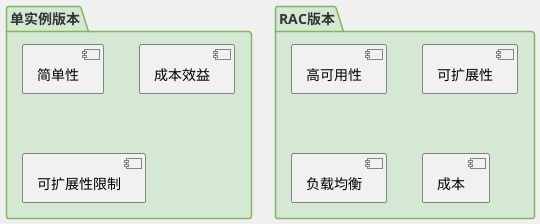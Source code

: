 @startuml
skinparam backgroundColor #F0F0F0
skinparam packageBackgroundColor #D5E8D4
skinparam packageFontColor #333333
skinparam packageBorderColor #82B366

package "单实例版本" {
  [简单性]
  [成本效益]
  [可扩展性限制]
}
package "RAC版本" {
  [高可用性]
  [可扩展性]
  [负载均衡]
  [成本]
}

@enduml
